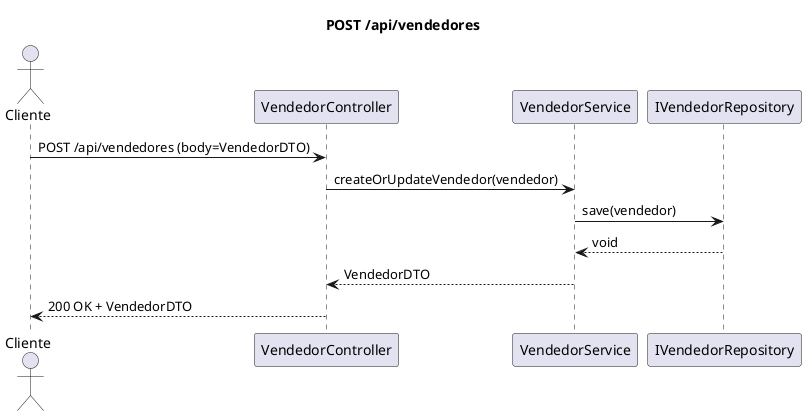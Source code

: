 @startuml
title POST /api/vendedores

actor Cliente
Cliente -> VendedorController : POST /api/vendedores (body=VendedorDTO)
VendedorController -> VendedorService : createOrUpdateVendedor(vendedor)
VendedorService -> IVendedorRepository : save(vendedor)
IVendedorRepository --> VendedorService : void
VendedorService --> VendedorController : VendedorDTO
VendedorController --> Cliente : 200 OK + VendedorDTO
@enduml
